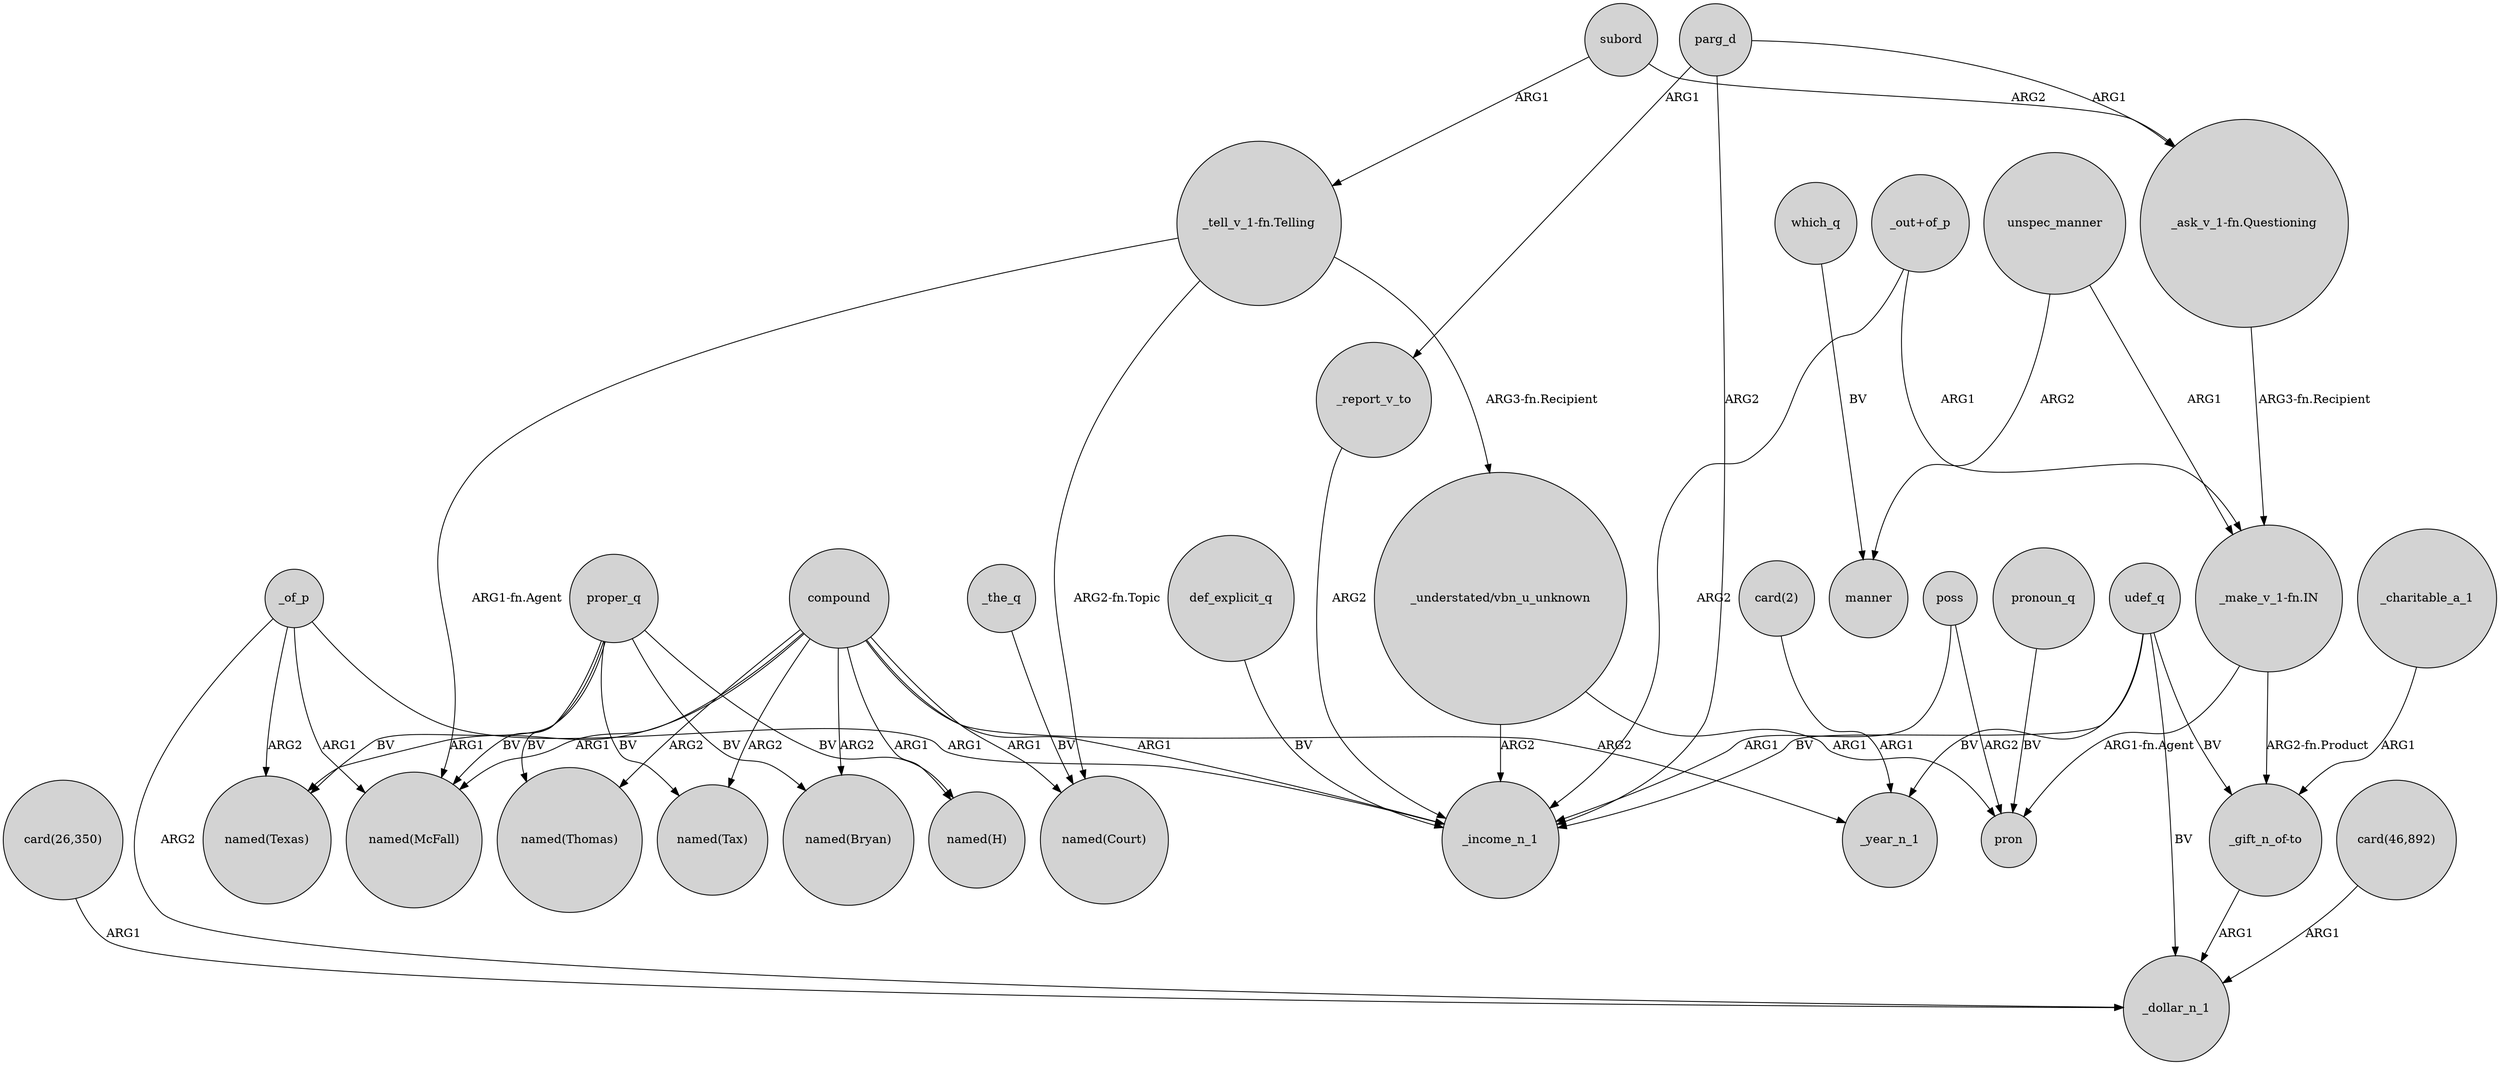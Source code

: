 digraph {
	node [shape=circle style=filled]
	"card(26,350)" -> _dollar_n_1 [label=ARG1]
	compound -> "named(Texas)" [label=ARG1]
	_report_v_to -> _income_n_1 [label=ARG2]
	compound -> _income_n_1 [label=ARG1]
	poss -> pron [label=ARG2]
	"_ask_v_1-fn.Questioning" -> "_make_v_1-fn.IN" [label="ARG3-fn.Recipient"]
	def_explicit_q -> _income_n_1 [label=BV]
	_of_p -> "named(McFall)" [label=ARG1]
	poss -> _income_n_1 [label=ARG1]
	"_make_v_1-fn.IN" -> "_gift_n_of-to" [label="ARG2-fn.Product"]
	"_out+of_p" -> _income_n_1 [label=ARG2]
	subord -> "_tell_v_1-fn.Telling" [label=ARG1]
	compound -> "named(McFall)" [label=ARG1]
	udef_q -> "_gift_n_of-to" [label=BV]
	_the_q -> "named(Court)" [label=BV]
	which_q -> manner [label=BV]
	"_gift_n_of-to" -> _dollar_n_1 [label=ARG1]
	"_understated/vbn_u_unknown" -> _income_n_1 [label=ARG2]
	"_tell_v_1-fn.Telling" -> "named(Court)" [label="ARG2-fn.Topic"]
	unspec_manner -> "_make_v_1-fn.IN" [label=ARG1]
	proper_q -> "named(Bryan)" [label=BV]
	proper_q -> "named(McFall)" [label=BV]
	parg_d -> _income_n_1 [label=ARG2]
	pronoun_q -> pron [label=BV]
	proper_q -> "named(Texas)" [label=BV]
	compound -> "named(Bryan)" [label=ARG2]
	proper_q -> "named(Tax)" [label=BV]
	proper_q -> "named(Thomas)" [label=BV]
	"card(2)" -> _year_n_1 [label=ARG1]
	"_out+of_p" -> "_make_v_1-fn.IN" [label=ARG1]
	_of_p -> "named(Texas)" [label=ARG2]
	parg_d -> _report_v_to [label=ARG1]
	proper_q -> "named(H)" [label=BV]
	"_make_v_1-fn.IN" -> pron [label="ARG1-fn.Agent"]
	"_tell_v_1-fn.Telling" -> "named(McFall)" [label="ARG1-fn.Agent"]
	_charitable_a_1 -> "_gift_n_of-to" [label=ARG1]
	"_understated/vbn_u_unknown" -> pron [label=ARG1]
	compound -> _year_n_1 [label=ARG2]
	"card(46,892)" -> _dollar_n_1 [label=ARG1]
	"_tell_v_1-fn.Telling" -> "_understated/vbn_u_unknown" [label="ARG3-fn.Recipient"]
	udef_q -> _year_n_1 [label=BV]
	_of_p -> _income_n_1 [label=ARG1]
	_of_p -> _dollar_n_1 [label=ARG2]
	subord -> "_ask_v_1-fn.Questioning" [label=ARG2]
	parg_d -> "_ask_v_1-fn.Questioning" [label=ARG1]
	compound -> "named(H)" [label=ARG1]
	compound -> "named(Tax)" [label=ARG2]
	unspec_manner -> manner [label=ARG2]
	compound -> "named(Thomas)" [label=ARG2]
	compound -> "named(Court)" [label=ARG1]
	udef_q -> _dollar_n_1 [label=BV]
	udef_q -> _income_n_1 [label=BV]
}
